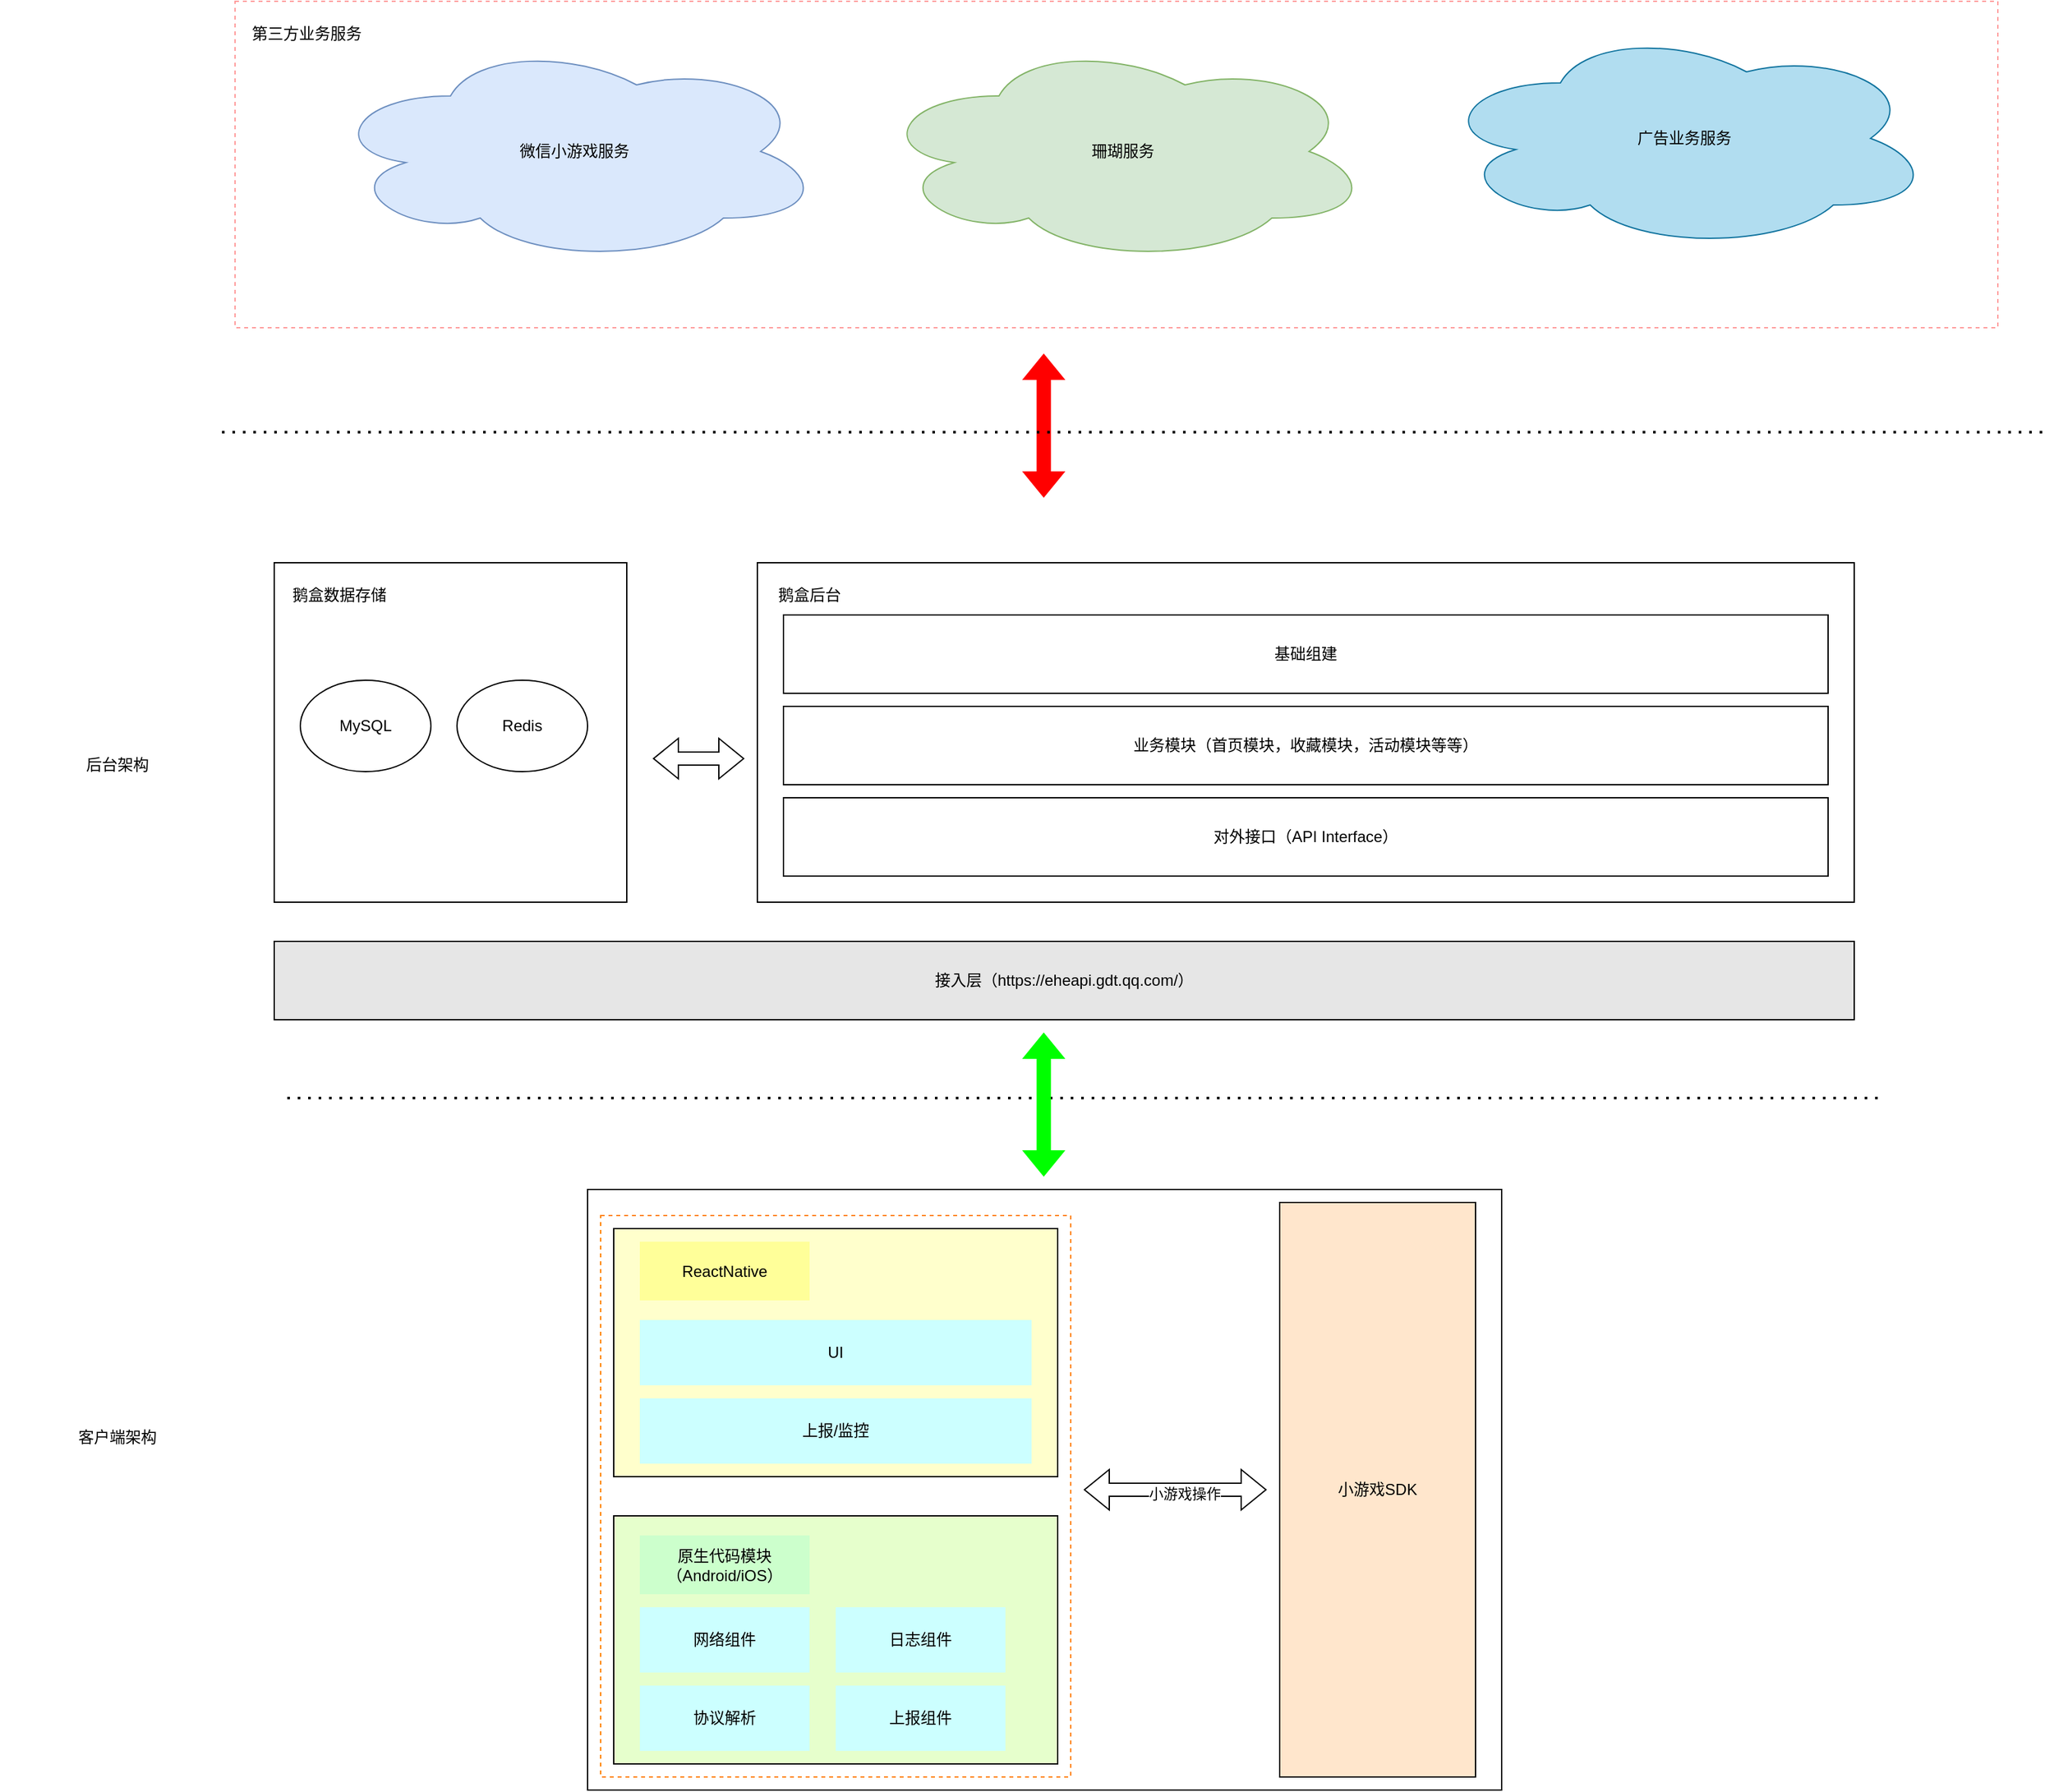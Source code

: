 <mxfile version="17.5.0" type="github">
  <diagram id="C5RBs43oDa-KdzZeNtuy" name="Page-1">
    <mxGraphModel dx="3423" dy="2615" grid="1" gridSize="10" guides="1" tooltips="1" connect="1" arrows="1" fold="1" page="1" pageScale="1" pageWidth="827" pageHeight="1169" math="0" shadow="0">
      <root>
        <mxCell id="WIyWlLk6GJQsqaUBKTNV-0" />
        <mxCell id="WIyWlLk6GJQsqaUBKTNV-1" parent="WIyWlLk6GJQsqaUBKTNV-0" />
        <mxCell id="gqex-sIQgLywTUvNK0YC-26" value="" style="group" vertex="1" connectable="0" parent="WIyWlLk6GJQsqaUBKTNV-1">
          <mxGeometry x="-390" y="-530" width="1570" height="1370" as="geometry" />
        </mxCell>
        <mxCell id="BCSfUq6isDSTO96kWruR-27" value="" style="group" parent="gqex-sIQgLywTUvNK0YC-26" vertex="1" connectable="0">
          <mxGeometry x="450" y="910" width="700" height="460" as="geometry" />
        </mxCell>
        <mxCell id="BCSfUq6isDSTO96kWruR-2" value="" style="rounded=0;whiteSpace=wrap;html=1;" parent="BCSfUq6isDSTO96kWruR-27" vertex="1">
          <mxGeometry width="700" height="460" as="geometry" />
        </mxCell>
        <mxCell id="BCSfUq6isDSTO96kWruR-4" value="" style="rounded=0;whiteSpace=wrap;html=1;fillColor=#E6FFCC;" parent="BCSfUq6isDSTO96kWruR-27" vertex="1">
          <mxGeometry x="20" y="250" width="340" height="190" as="geometry" />
        </mxCell>
        <mxCell id="BCSfUq6isDSTO96kWruR-7" value="原生代码模块（Android/iOS）" style="text;html=1;strokeColor=none;fillColor=#CCFFCC;align=center;verticalAlign=middle;whiteSpace=wrap;rounded=0;" parent="BCSfUq6isDSTO96kWruR-27" vertex="1">
          <mxGeometry x="40" y="265" width="130" height="45" as="geometry" />
        </mxCell>
        <mxCell id="BCSfUq6isDSTO96kWruR-8" value="网络组件" style="text;html=1;strokeColor=none;fillColor=#CCFFFF;align=center;verticalAlign=middle;whiteSpace=wrap;rounded=0;" parent="BCSfUq6isDSTO96kWruR-27" vertex="1">
          <mxGeometry x="40" y="320" width="130" height="50" as="geometry" />
        </mxCell>
        <mxCell id="BCSfUq6isDSTO96kWruR-9" value="日志组件" style="text;html=1;strokeColor=none;fillColor=#CCFFFF;align=center;verticalAlign=middle;whiteSpace=wrap;rounded=0;" parent="BCSfUq6isDSTO96kWruR-27" vertex="1">
          <mxGeometry x="190" y="320" width="130" height="50" as="geometry" />
        </mxCell>
        <mxCell id="BCSfUq6isDSTO96kWruR-10" value="上报组件" style="text;html=1;strokeColor=none;fillColor=#CCFFFF;align=center;verticalAlign=middle;whiteSpace=wrap;rounded=0;" parent="BCSfUq6isDSTO96kWruR-27" vertex="1">
          <mxGeometry x="190" y="380" width="130" height="50" as="geometry" />
        </mxCell>
        <mxCell id="BCSfUq6isDSTO96kWruR-11" value="协议解析" style="text;html=1;strokeColor=none;fillColor=#CCFFFF;align=center;verticalAlign=middle;whiteSpace=wrap;rounded=0;" parent="BCSfUq6isDSTO96kWruR-27" vertex="1">
          <mxGeometry x="40" y="380" width="130" height="50" as="geometry" />
        </mxCell>
        <mxCell id="BCSfUq6isDSTO96kWruR-12" value="" style="rounded=0;whiteSpace=wrap;html=1;fillColor=#FFFFCC;" parent="BCSfUq6isDSTO96kWruR-27" vertex="1">
          <mxGeometry x="20" y="30" width="340" height="190" as="geometry" />
        </mxCell>
        <mxCell id="BCSfUq6isDSTO96kWruR-13" value="ReactNative" style="text;html=1;strokeColor=none;fillColor=#FFFF99;align=center;verticalAlign=middle;whiteSpace=wrap;rounded=0;" parent="BCSfUq6isDSTO96kWruR-27" vertex="1">
          <mxGeometry x="40" y="40" width="130" height="45" as="geometry" />
        </mxCell>
        <mxCell id="BCSfUq6isDSTO96kWruR-14" value="UI" style="text;html=1;strokeColor=none;fillColor=#CCFFFF;align=center;verticalAlign=middle;whiteSpace=wrap;rounded=0;" parent="BCSfUq6isDSTO96kWruR-27" vertex="1">
          <mxGeometry x="40" y="100" width="300" height="50" as="geometry" />
        </mxCell>
        <mxCell id="BCSfUq6isDSTO96kWruR-15" value="上报/监控" style="text;html=1;strokeColor=none;fillColor=#CCFFFF;align=center;verticalAlign=middle;whiteSpace=wrap;rounded=0;" parent="BCSfUq6isDSTO96kWruR-27" vertex="1">
          <mxGeometry x="40" y="160" width="300" height="50" as="geometry" />
        </mxCell>
        <mxCell id="BCSfUq6isDSTO96kWruR-16" value="小游戏SDK" style="rounded=0;whiteSpace=wrap;html=1;fillColor=#FFE6CC;" parent="BCSfUq6isDSTO96kWruR-27" vertex="1">
          <mxGeometry x="530" y="10" width="150" height="440" as="geometry" />
        </mxCell>
        <mxCell id="BCSfUq6isDSTO96kWruR-18" value="" style="rounded=0;whiteSpace=wrap;html=1;dashed=1;fillColor=none;strokeColor=#FF8000;" parent="BCSfUq6isDSTO96kWruR-27" vertex="1">
          <mxGeometry x="10" y="20" width="360" height="430" as="geometry" />
        </mxCell>
        <mxCell id="BCSfUq6isDSTO96kWruR-21" value="" style="shape=flexArrow;endArrow=classic;startArrow=classic;html=1;rounded=0;" parent="BCSfUq6isDSTO96kWruR-27" edge="1">
          <mxGeometry width="100" height="100" relative="1" as="geometry">
            <mxPoint x="380" y="230" as="sourcePoint" />
            <mxPoint x="520" y="230" as="targetPoint" />
          </mxGeometry>
        </mxCell>
        <mxCell id="BCSfUq6isDSTO96kWruR-26" value="小游戏操作" style="edgeLabel;html=1;align=center;verticalAlign=middle;resizable=0;points=[];" parent="BCSfUq6isDSTO96kWruR-21" vertex="1" connectable="0">
          <mxGeometry x="0.1" y="-2" relative="1" as="geometry">
            <mxPoint y="1" as="offset" />
          </mxGeometry>
        </mxCell>
        <mxCell id="BCSfUq6isDSTO96kWruR-28" value="" style="endArrow=none;dashed=1;html=1;dashPattern=1 3;strokeWidth=2;rounded=0;" parent="gqex-sIQgLywTUvNK0YC-26" edge="1">
          <mxGeometry width="50" height="50" relative="1" as="geometry">
            <mxPoint x="220" y="840" as="sourcePoint" />
            <mxPoint x="1440" y="840" as="targetPoint" />
          </mxGeometry>
        </mxCell>
        <mxCell id="gqex-sIQgLywTUvNK0YC-17" value="" style="shape=flexArrow;endArrow=classic;startArrow=classic;html=1;rounded=0;strokeColor=#FF0000;fillColor=#FF0000;" edge="1" parent="gqex-sIQgLywTUvNK0YC-26">
          <mxGeometry width="100" height="100" relative="1" as="geometry">
            <mxPoint x="799.33" y="380" as="sourcePoint" />
            <mxPoint x="799.33" y="270" as="targetPoint" />
          </mxGeometry>
        </mxCell>
        <mxCell id="gqex-sIQgLywTUvNK0YC-20" value="" style="group" vertex="1" connectable="0" parent="gqex-sIQgLywTUvNK0YC-26">
          <mxGeometry x="180" width="1350" height="250" as="geometry" />
        </mxCell>
        <mxCell id="gqex-sIQgLywTUvNK0YC-14" value="微信小游戏服务" style="ellipse;shape=cloud;whiteSpace=wrap;html=1;fillColor=#dae8fc;strokeColor=#6c8ebf;" vertex="1" parent="gqex-sIQgLywTUvNK0YC-20">
          <mxGeometry x="70" y="30" width="380" height="170" as="geometry" />
        </mxCell>
        <mxCell id="gqex-sIQgLywTUvNK0YC-15" value="珊瑚服务" style="ellipse;shape=cloud;whiteSpace=wrap;html=1;fillColor=#d5e8d4;strokeColor=#82b366;" vertex="1" parent="gqex-sIQgLywTUvNK0YC-20">
          <mxGeometry x="490" y="30" width="380" height="170" as="geometry" />
        </mxCell>
        <mxCell id="gqex-sIQgLywTUvNK0YC-16" value="广告业务服务" style="ellipse;shape=cloud;whiteSpace=wrap;html=1;fillColor=#b1ddf0;strokeColor=#10739e;" vertex="1" parent="gqex-sIQgLywTUvNK0YC-20">
          <mxGeometry x="920" y="20" width="380" height="170" as="geometry" />
        </mxCell>
        <mxCell id="gqex-sIQgLywTUvNK0YC-18" value="" style="rounded=0;whiteSpace=wrap;html=1;fillColor=none;dashed=1;strokeColor=#FF9999;" vertex="1" parent="gqex-sIQgLywTUvNK0YC-20">
          <mxGeometry width="1350" height="250" as="geometry" />
        </mxCell>
        <mxCell id="gqex-sIQgLywTUvNK0YC-19" value="第三方业务服务" style="text;html=1;strokeColor=none;fillColor=none;align=center;verticalAlign=middle;whiteSpace=wrap;rounded=0;shadow=1;labelBackgroundColor=none;fontFamily=Helvetica;fontSize=12;fontColor=default;opacity=1;" vertex="1" parent="gqex-sIQgLywTUvNK0YC-20">
          <mxGeometry x="10" y="10" width="90" height="30" as="geometry" />
        </mxCell>
        <mxCell id="gqex-sIQgLywTUvNK0YC-21" value="" style="group" vertex="1" connectable="0" parent="gqex-sIQgLywTUvNK0YC-26">
          <mxGeometry x="210" y="430" width="1210" height="350" as="geometry" />
        </mxCell>
        <mxCell id="BCSfUq6isDSTO96kWruR-34" value="接入层（https://eheapi.gdt.qq.com/）" style="rounded=0;whiteSpace=wrap;html=1;fillColor=#E6E6E6;strokeColor=#000000;" parent="gqex-sIQgLywTUvNK0YC-21" vertex="1">
          <mxGeometry y="290" width="1210" height="60" as="geometry" />
        </mxCell>
        <mxCell id="BCSfUq6isDSTO96kWruR-35" value="" style="rounded=0;whiteSpace=wrap;html=1;fillColor=none;strokeColor=#000000;" parent="gqex-sIQgLywTUvNK0YC-21" vertex="1">
          <mxGeometry x="370" width="840" height="260" as="geometry" />
        </mxCell>
        <mxCell id="BCSfUq6isDSTO96kWruR-37" value="鹅盒后台" style="text;html=1;strokeColor=none;fillColor=none;align=center;verticalAlign=middle;whiteSpace=wrap;rounded=0;shadow=1;labelBackgroundColor=none;fontFamily=Helvetica;fontSize=12;fontColor=default;opacity=1;" parent="gqex-sIQgLywTUvNK0YC-21" vertex="1">
          <mxGeometry x="380" y="10" width="60" height="30" as="geometry" />
        </mxCell>
        <mxCell id="gqex-sIQgLywTUvNK0YC-6" value="对外接口（API Interface）" style="rounded=0;whiteSpace=wrap;html=1;" vertex="1" parent="gqex-sIQgLywTUvNK0YC-21">
          <mxGeometry x="390" y="180" width="800" height="60" as="geometry" />
        </mxCell>
        <mxCell id="gqex-sIQgLywTUvNK0YC-7" value="业务模块（首页模块，收藏模块，活动模块等等）" style="rounded=0;whiteSpace=wrap;html=1;" vertex="1" parent="gqex-sIQgLywTUvNK0YC-21">
          <mxGeometry x="390" y="110" width="800" height="60" as="geometry" />
        </mxCell>
        <mxCell id="gqex-sIQgLywTUvNK0YC-8" value="基础组建" style="rounded=0;whiteSpace=wrap;html=1;" vertex="1" parent="gqex-sIQgLywTUvNK0YC-21">
          <mxGeometry x="390" y="40" width="800" height="60" as="geometry" />
        </mxCell>
        <mxCell id="gqex-sIQgLywTUvNK0YC-9" value="" style="rounded=0;whiteSpace=wrap;html=1;" vertex="1" parent="gqex-sIQgLywTUvNK0YC-21">
          <mxGeometry width="270" height="260" as="geometry" />
        </mxCell>
        <mxCell id="gqex-sIQgLywTUvNK0YC-10" value="鹅盒数据存储" style="text;html=1;strokeColor=none;fillColor=none;align=center;verticalAlign=middle;whiteSpace=wrap;rounded=0;shadow=1;labelBackgroundColor=none;fontFamily=Helvetica;fontSize=12;fontColor=default;opacity=1;" vertex="1" parent="gqex-sIQgLywTUvNK0YC-21">
          <mxGeometry x="10" y="10" width="80" height="30" as="geometry" />
        </mxCell>
        <mxCell id="gqex-sIQgLywTUvNK0YC-11" value="MySQL" style="ellipse;whiteSpace=wrap;html=1;" vertex="1" parent="gqex-sIQgLywTUvNK0YC-21">
          <mxGeometry x="20" y="90" width="100" height="70" as="geometry" />
        </mxCell>
        <mxCell id="gqex-sIQgLywTUvNK0YC-12" value="Redis" style="ellipse;whiteSpace=wrap;html=1;" vertex="1" parent="gqex-sIQgLywTUvNK0YC-21">
          <mxGeometry x="140" y="90" width="100" height="70" as="geometry" />
        </mxCell>
        <mxCell id="gqex-sIQgLywTUvNK0YC-13" value="" style="shape=flexArrow;endArrow=classic;startArrow=classic;html=1;rounded=0;" edge="1" parent="gqex-sIQgLywTUvNK0YC-21">
          <mxGeometry width="100" height="100" relative="1" as="geometry">
            <mxPoint x="290" y="150" as="sourcePoint" />
            <mxPoint x="360" y="150" as="targetPoint" />
            <Array as="points">
              <mxPoint x="290" y="150" />
            </Array>
          </mxGeometry>
        </mxCell>
        <mxCell id="gqex-sIQgLywTUvNK0YC-22" value="" style="endArrow=none;dashed=1;html=1;dashPattern=1 3;strokeWidth=2;rounded=0;" edge="1" parent="gqex-sIQgLywTUvNK0YC-26">
          <mxGeometry width="50" height="50" relative="1" as="geometry">
            <mxPoint x="170" y="330" as="sourcePoint" />
            <mxPoint x="1570" y="330" as="targetPoint" />
          </mxGeometry>
        </mxCell>
        <mxCell id="gqex-sIQgLywTUvNK0YC-23" value="" style="shape=flexArrow;endArrow=classic;startArrow=classic;html=1;rounded=0;strokeColor=#00FF00;fillColor=#00FF00;" edge="1" parent="gqex-sIQgLywTUvNK0YC-26">
          <mxGeometry width="100" height="100" relative="1" as="geometry">
            <mxPoint x="799.33" y="900" as="sourcePoint" />
            <mxPoint x="799.33" y="790" as="targetPoint" />
          </mxGeometry>
        </mxCell>
        <mxCell id="gqex-sIQgLywTUvNK0YC-24" value="客户端架构" style="text;html=1;strokeColor=none;fillColor=none;align=center;verticalAlign=middle;whiteSpace=wrap;rounded=0;dashed=1;" vertex="1" parent="gqex-sIQgLywTUvNK0YC-26">
          <mxGeometry y="1085" width="180" height="30" as="geometry" />
        </mxCell>
        <mxCell id="gqex-sIQgLywTUvNK0YC-25" value="后台架构" style="text;html=1;strokeColor=none;fillColor=none;align=center;verticalAlign=middle;whiteSpace=wrap;rounded=0;dashed=1;" vertex="1" parent="gqex-sIQgLywTUvNK0YC-26">
          <mxGeometry y="570" width="180" height="30" as="geometry" />
        </mxCell>
      </root>
    </mxGraphModel>
  </diagram>
</mxfile>
